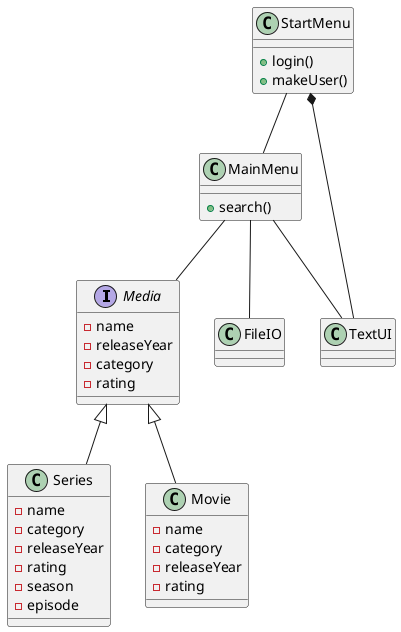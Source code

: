 @startuml
interface Media
class Series
class Movie
class FileIO
class StartMenu
class MainMenu
class TextUI

StartMenu -- MainMenu
MainMenu-- Media

Media <|-- Series
Media <|-- Movie

MainMenu -- TextUI
MainMenu-- FileIO
StartMenu *-- TextUI

Media : - name
Media : - releaseYear
Media : - category
Media : - rating


Series : - name
Series : - category
Series : - releaseYear
Series : - rating
Series : - season
Series : - episode

Movie : - name
Movie : - category
Movie : - releaseYear
Movie : - rating

StartMenu : + login()
StartMenu : + makeUser()

MainMenu : + search()

@enduml